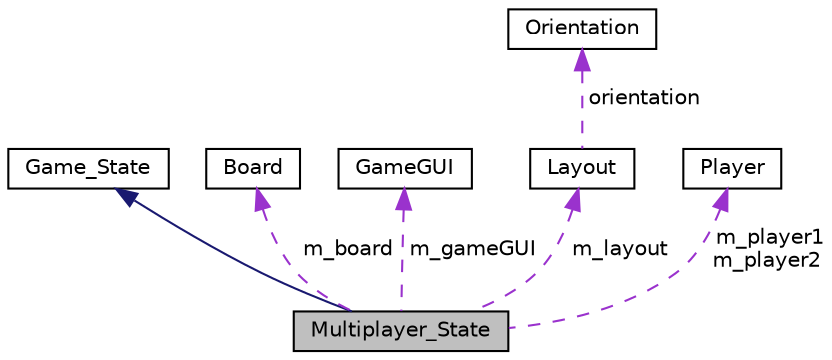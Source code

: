 digraph "Multiplayer_State"
{
  edge [fontname="Helvetica",fontsize="10",labelfontname="Helvetica",labelfontsize="10"];
  node [fontname="Helvetica",fontsize="10",shape=record];
  Node1 [label="Multiplayer_State",height=0.2,width=0.4,color="black", fillcolor="grey75", style="filled", fontcolor="black"];
  Node2 -> Node1 [dir="back",color="midnightblue",fontsize="10",style="solid",fontname="Helvetica"];
  Node2 [label="Game_State",height=0.2,width=0.4,color="black", fillcolor="white", style="filled",URL="$classGame__State.html",tooltip="Interface for all states. "];
  Node3 -> Node1 [dir="back",color="darkorchid3",fontsize="10",style="dashed",label=" m_board" ,fontname="Helvetica"];
  Node3 [label="Board",height=0.2,width=0.4,color="black", fillcolor="white", style="filled",URL="$classBoard.html",tooltip="Class for storing and calculation game board. "];
  Node4 -> Node1 [dir="back",color="darkorchid3",fontsize="10",style="dashed",label=" m_gameGUI" ,fontname="Helvetica"];
  Node4 [label="GameGUI",height=0.2,width=0.4,color="black", fillcolor="white", style="filled",URL="$classGameGUI.html",tooltip="Class for handling all the game GUI. "];
  Node5 -> Node1 [dir="back",color="darkorchid3",fontsize="10",style="dashed",label=" m_layout" ,fontname="Helvetica"];
  Node5 [label="Layout",height=0.2,width=0.4,color="black", fillcolor="white", style="filled",URL="$structLayout.html",tooltip="Structure for handling layouts. "];
  Node6 -> Node5 [dir="back",color="darkorchid3",fontsize="10",style="dashed",label=" orientation" ,fontname="Helvetica"];
  Node6 [label="Orientation",height=0.2,width=0.4,color="black", fillcolor="white", style="filled",URL="$structOrientation.html",tooltip="Structure for current orientation. "];
  Node7 -> Node1 [dir="back",color="darkorchid3",fontsize="10",style="dashed",label=" m_player1\nm_player2" ,fontname="Helvetica"];
  Node7 [label="Player",height=0.2,width=0.4,color="black", fillcolor="white", style="filled",URL="$classPlayer.html",tooltip="Class for player&#39;s info, like points, difficulty and current hexes. "];
}
